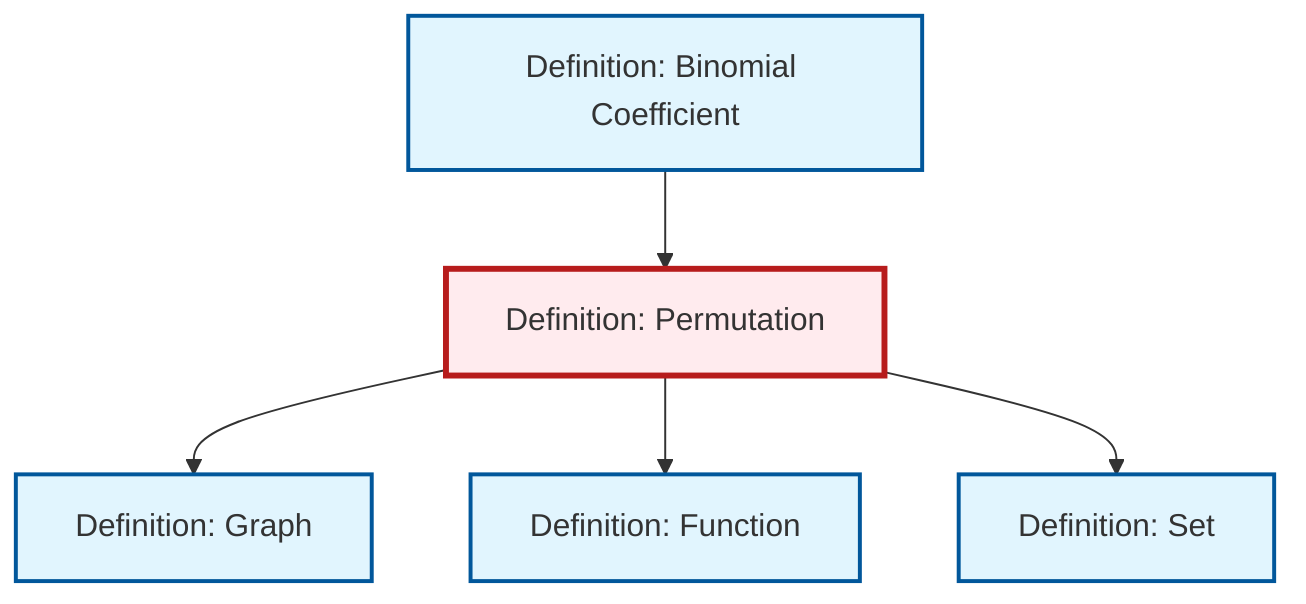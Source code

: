 graph TD
    classDef definition fill:#e1f5fe,stroke:#01579b,stroke-width:2px
    classDef theorem fill:#f3e5f5,stroke:#4a148c,stroke-width:2px
    classDef axiom fill:#fff3e0,stroke:#e65100,stroke-width:2px
    classDef example fill:#e8f5e9,stroke:#1b5e20,stroke-width:2px
    classDef current fill:#ffebee,stroke:#b71c1c,stroke-width:3px
    def-permutation["Definition: Permutation"]:::definition
    def-function["Definition: Function"]:::definition
    def-graph["Definition: Graph"]:::definition
    def-set["Definition: Set"]:::definition
    def-binomial-coefficient["Definition: Binomial Coefficient"]:::definition
    def-permutation --> def-graph
    def-permutation --> def-function
    def-permutation --> def-set
    def-binomial-coefficient --> def-permutation
    class def-permutation current